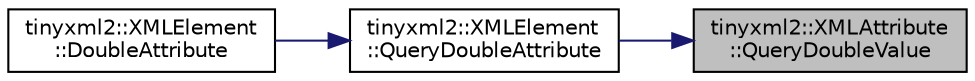 digraph "tinyxml2::XMLAttribute::QueryDoubleValue"
{
 // LATEX_PDF_SIZE
  edge [fontname="Helvetica",fontsize="10",labelfontname="Helvetica",labelfontsize="10"];
  node [fontname="Helvetica",fontsize="10",shape=record];
  rankdir="RL";
  Node1 [label="tinyxml2::XMLAttribute\l::QueryDoubleValue",height=0.2,width=0.4,color="black", fillcolor="grey75", style="filled", fontcolor="black",tooltip="See QueryIntValue."];
  Node1 -> Node2 [dir="back",color="midnightblue",fontsize="10",style="solid",fontname="Helvetica"];
  Node2 [label="tinyxml2::XMLElement\l::QueryDoubleAttribute",height=0.2,width=0.4,color="black", fillcolor="white", style="filled",URL="$classtinyxml2_1_1XMLElement.html#a5f0964e2dbd8e2ee7fce9beab689443c",tooltip="See QueryIntAttribute()"];
  Node2 -> Node3 [dir="back",color="midnightblue",fontsize="10",style="solid",fontname="Helvetica"];
  Node3 [label="tinyxml2::XMLElement\l::DoubleAttribute",height=0.2,width=0.4,color="black", fillcolor="white", style="filled",URL="$classtinyxml2_1_1XMLElement.html#a10a90c505aea716bf073eea1c97f33b5",tooltip="See IntAttribute()"];
}
